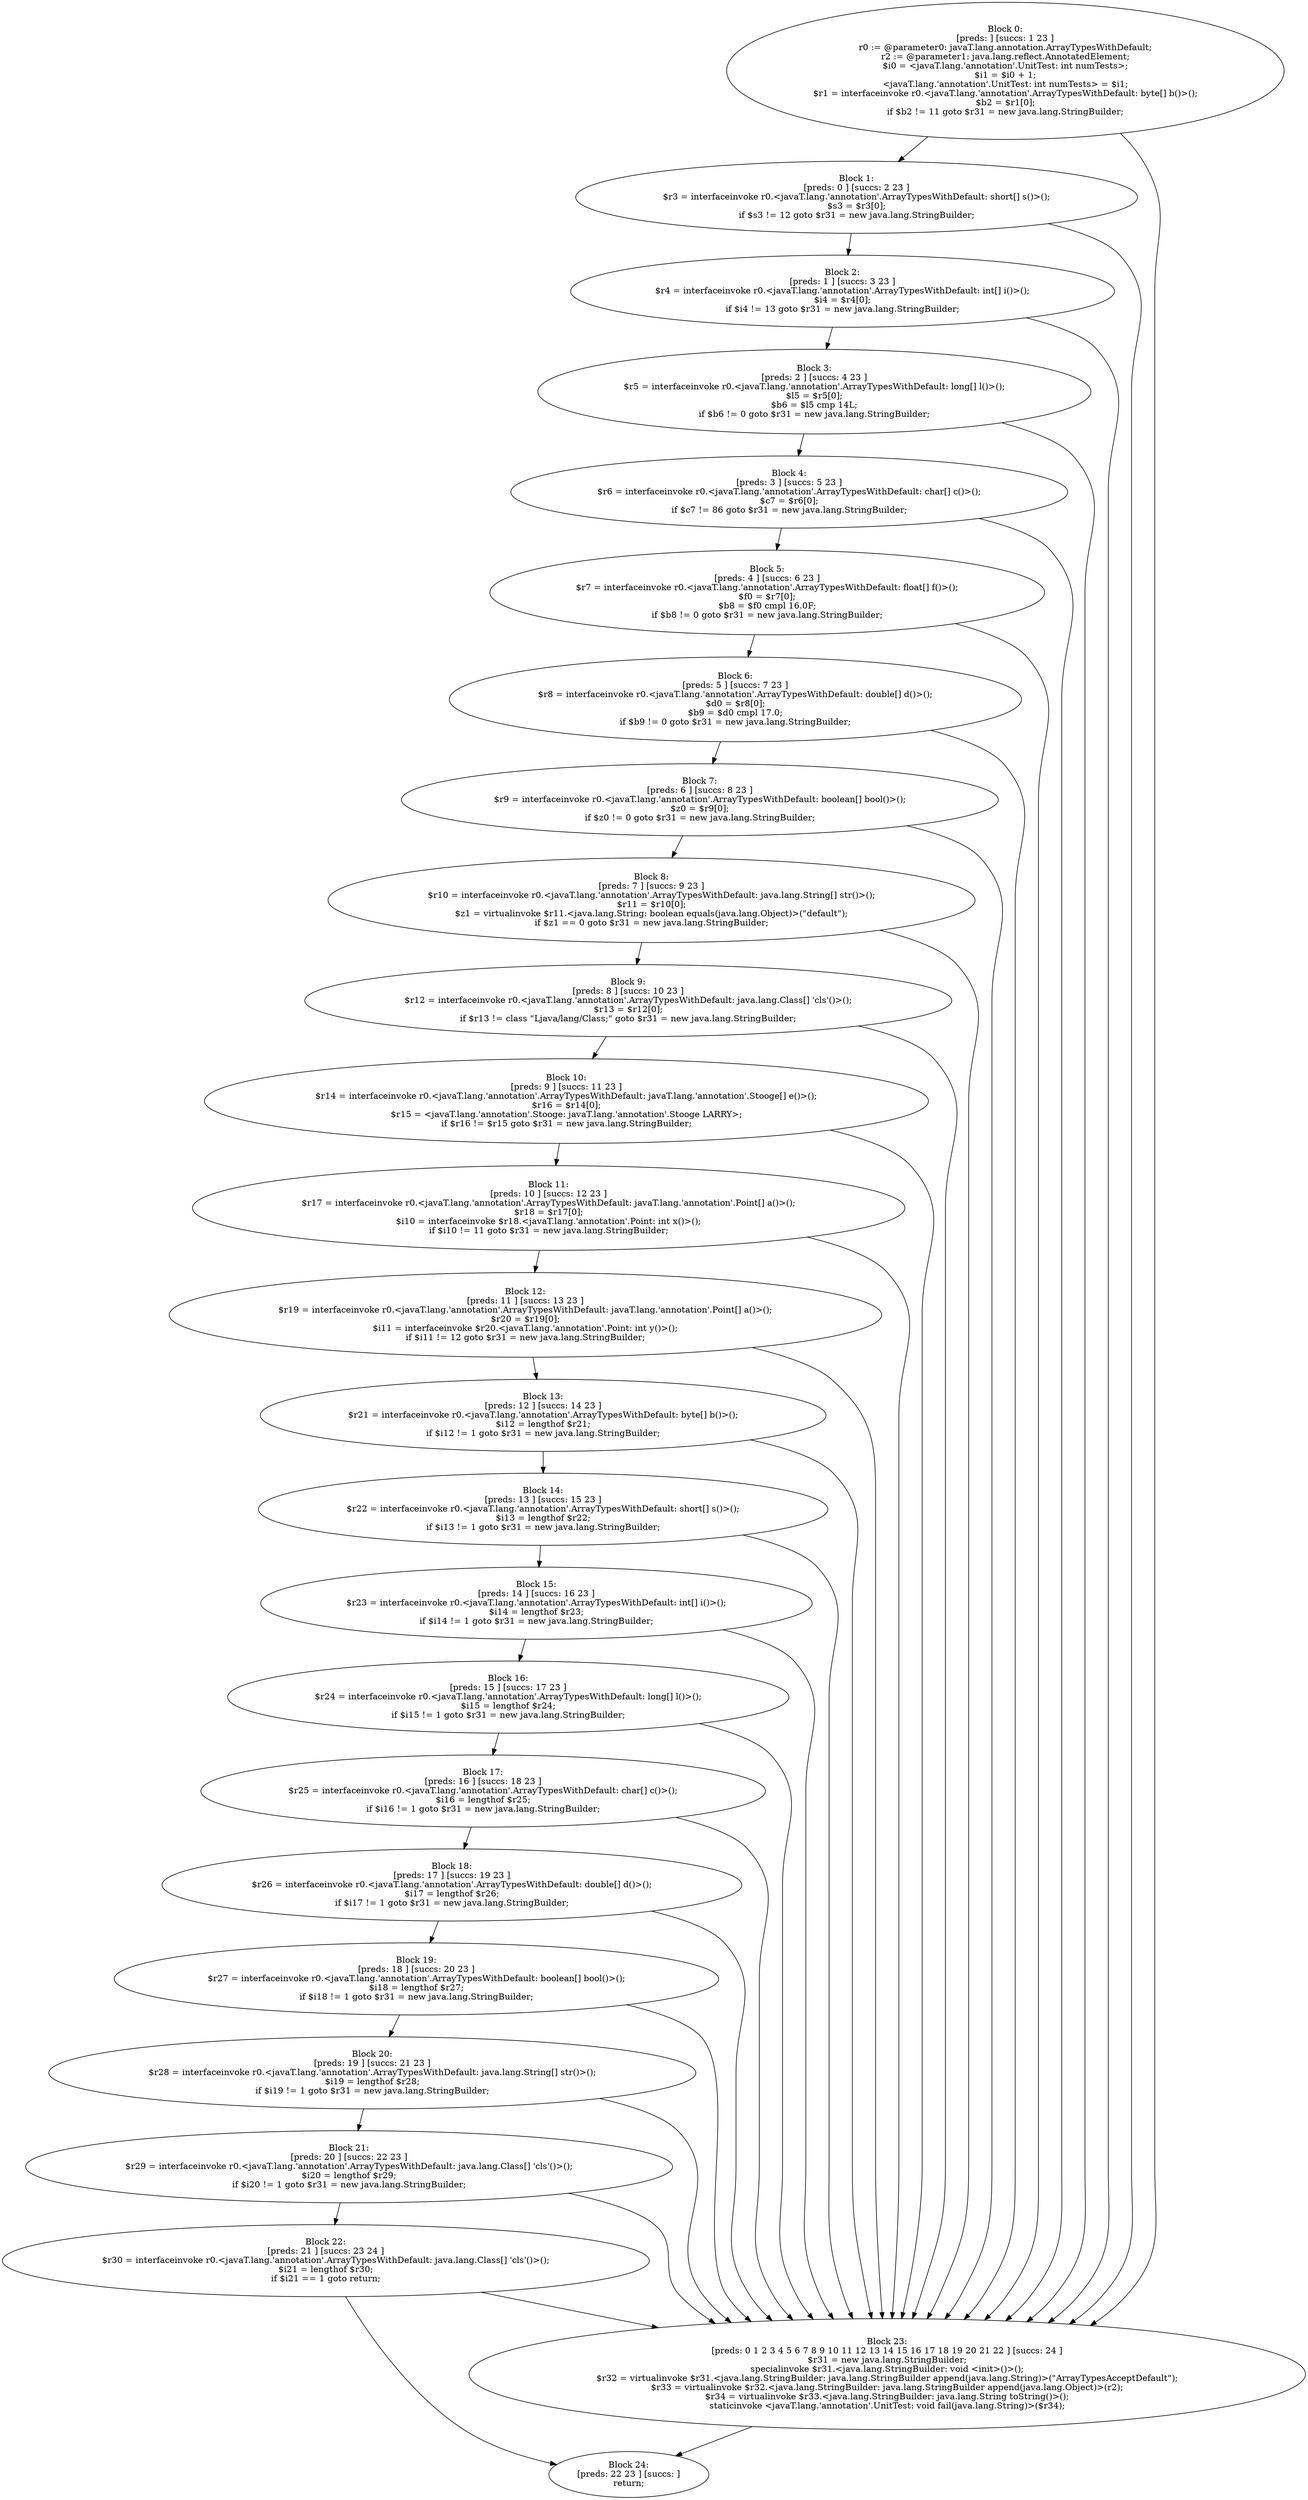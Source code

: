 digraph "unitGraph" {
    "Block 0:
[preds: ] [succs: 1 23 ]
r0 := @parameter0: javaT.lang.annotation.ArrayTypesWithDefault;
r2 := @parameter1: java.lang.reflect.AnnotatedElement;
$i0 = <javaT.lang.'annotation'.UnitTest: int numTests>;
$i1 = $i0 + 1;
<javaT.lang.'annotation'.UnitTest: int numTests> = $i1;
$r1 = interfaceinvoke r0.<javaT.lang.'annotation'.ArrayTypesWithDefault: byte[] b()>();
$b2 = $r1[0];
if $b2 != 11 goto $r31 = new java.lang.StringBuilder;
"
    "Block 1:
[preds: 0 ] [succs: 2 23 ]
$r3 = interfaceinvoke r0.<javaT.lang.'annotation'.ArrayTypesWithDefault: short[] s()>();
$s3 = $r3[0];
if $s3 != 12 goto $r31 = new java.lang.StringBuilder;
"
    "Block 2:
[preds: 1 ] [succs: 3 23 ]
$r4 = interfaceinvoke r0.<javaT.lang.'annotation'.ArrayTypesWithDefault: int[] i()>();
$i4 = $r4[0];
if $i4 != 13 goto $r31 = new java.lang.StringBuilder;
"
    "Block 3:
[preds: 2 ] [succs: 4 23 ]
$r5 = interfaceinvoke r0.<javaT.lang.'annotation'.ArrayTypesWithDefault: long[] l()>();
$l5 = $r5[0];
$b6 = $l5 cmp 14L;
if $b6 != 0 goto $r31 = new java.lang.StringBuilder;
"
    "Block 4:
[preds: 3 ] [succs: 5 23 ]
$r6 = interfaceinvoke r0.<javaT.lang.'annotation'.ArrayTypesWithDefault: char[] c()>();
$c7 = $r6[0];
if $c7 != 86 goto $r31 = new java.lang.StringBuilder;
"
    "Block 5:
[preds: 4 ] [succs: 6 23 ]
$r7 = interfaceinvoke r0.<javaT.lang.'annotation'.ArrayTypesWithDefault: float[] f()>();
$f0 = $r7[0];
$b8 = $f0 cmpl 16.0F;
if $b8 != 0 goto $r31 = new java.lang.StringBuilder;
"
    "Block 6:
[preds: 5 ] [succs: 7 23 ]
$r8 = interfaceinvoke r0.<javaT.lang.'annotation'.ArrayTypesWithDefault: double[] d()>();
$d0 = $r8[0];
$b9 = $d0 cmpl 17.0;
if $b9 != 0 goto $r31 = new java.lang.StringBuilder;
"
    "Block 7:
[preds: 6 ] [succs: 8 23 ]
$r9 = interfaceinvoke r0.<javaT.lang.'annotation'.ArrayTypesWithDefault: boolean[] bool()>();
$z0 = $r9[0];
if $z0 != 0 goto $r31 = new java.lang.StringBuilder;
"
    "Block 8:
[preds: 7 ] [succs: 9 23 ]
$r10 = interfaceinvoke r0.<javaT.lang.'annotation'.ArrayTypesWithDefault: java.lang.String[] str()>();
$r11 = $r10[0];
$z1 = virtualinvoke $r11.<java.lang.String: boolean equals(java.lang.Object)>(\"default\");
if $z1 == 0 goto $r31 = new java.lang.StringBuilder;
"
    "Block 9:
[preds: 8 ] [succs: 10 23 ]
$r12 = interfaceinvoke r0.<javaT.lang.'annotation'.ArrayTypesWithDefault: java.lang.Class[] 'cls'()>();
$r13 = $r12[0];
if $r13 != class \"Ljava/lang/Class;\" goto $r31 = new java.lang.StringBuilder;
"
    "Block 10:
[preds: 9 ] [succs: 11 23 ]
$r14 = interfaceinvoke r0.<javaT.lang.'annotation'.ArrayTypesWithDefault: javaT.lang.'annotation'.Stooge[] e()>();
$r16 = $r14[0];
$r15 = <javaT.lang.'annotation'.Stooge: javaT.lang.'annotation'.Stooge LARRY>;
if $r16 != $r15 goto $r31 = new java.lang.StringBuilder;
"
    "Block 11:
[preds: 10 ] [succs: 12 23 ]
$r17 = interfaceinvoke r0.<javaT.lang.'annotation'.ArrayTypesWithDefault: javaT.lang.'annotation'.Point[] a()>();
$r18 = $r17[0];
$i10 = interfaceinvoke $r18.<javaT.lang.'annotation'.Point: int x()>();
if $i10 != 11 goto $r31 = new java.lang.StringBuilder;
"
    "Block 12:
[preds: 11 ] [succs: 13 23 ]
$r19 = interfaceinvoke r0.<javaT.lang.'annotation'.ArrayTypesWithDefault: javaT.lang.'annotation'.Point[] a()>();
$r20 = $r19[0];
$i11 = interfaceinvoke $r20.<javaT.lang.'annotation'.Point: int y()>();
if $i11 != 12 goto $r31 = new java.lang.StringBuilder;
"
    "Block 13:
[preds: 12 ] [succs: 14 23 ]
$r21 = interfaceinvoke r0.<javaT.lang.'annotation'.ArrayTypesWithDefault: byte[] b()>();
$i12 = lengthof $r21;
if $i12 != 1 goto $r31 = new java.lang.StringBuilder;
"
    "Block 14:
[preds: 13 ] [succs: 15 23 ]
$r22 = interfaceinvoke r0.<javaT.lang.'annotation'.ArrayTypesWithDefault: short[] s()>();
$i13 = lengthof $r22;
if $i13 != 1 goto $r31 = new java.lang.StringBuilder;
"
    "Block 15:
[preds: 14 ] [succs: 16 23 ]
$r23 = interfaceinvoke r0.<javaT.lang.'annotation'.ArrayTypesWithDefault: int[] i()>();
$i14 = lengthof $r23;
if $i14 != 1 goto $r31 = new java.lang.StringBuilder;
"
    "Block 16:
[preds: 15 ] [succs: 17 23 ]
$r24 = interfaceinvoke r0.<javaT.lang.'annotation'.ArrayTypesWithDefault: long[] l()>();
$i15 = lengthof $r24;
if $i15 != 1 goto $r31 = new java.lang.StringBuilder;
"
    "Block 17:
[preds: 16 ] [succs: 18 23 ]
$r25 = interfaceinvoke r0.<javaT.lang.'annotation'.ArrayTypesWithDefault: char[] c()>();
$i16 = lengthof $r25;
if $i16 != 1 goto $r31 = new java.lang.StringBuilder;
"
    "Block 18:
[preds: 17 ] [succs: 19 23 ]
$r26 = interfaceinvoke r0.<javaT.lang.'annotation'.ArrayTypesWithDefault: double[] d()>();
$i17 = lengthof $r26;
if $i17 != 1 goto $r31 = new java.lang.StringBuilder;
"
    "Block 19:
[preds: 18 ] [succs: 20 23 ]
$r27 = interfaceinvoke r0.<javaT.lang.'annotation'.ArrayTypesWithDefault: boolean[] bool()>();
$i18 = lengthof $r27;
if $i18 != 1 goto $r31 = new java.lang.StringBuilder;
"
    "Block 20:
[preds: 19 ] [succs: 21 23 ]
$r28 = interfaceinvoke r0.<javaT.lang.'annotation'.ArrayTypesWithDefault: java.lang.String[] str()>();
$i19 = lengthof $r28;
if $i19 != 1 goto $r31 = new java.lang.StringBuilder;
"
    "Block 21:
[preds: 20 ] [succs: 22 23 ]
$r29 = interfaceinvoke r0.<javaT.lang.'annotation'.ArrayTypesWithDefault: java.lang.Class[] 'cls'()>();
$i20 = lengthof $r29;
if $i20 != 1 goto $r31 = new java.lang.StringBuilder;
"
    "Block 22:
[preds: 21 ] [succs: 23 24 ]
$r30 = interfaceinvoke r0.<javaT.lang.'annotation'.ArrayTypesWithDefault: java.lang.Class[] 'cls'()>();
$i21 = lengthof $r30;
if $i21 == 1 goto return;
"
    "Block 23:
[preds: 0 1 2 3 4 5 6 7 8 9 10 11 12 13 14 15 16 17 18 19 20 21 22 ] [succs: 24 ]
$r31 = new java.lang.StringBuilder;
specialinvoke $r31.<java.lang.StringBuilder: void <init>()>();
$r32 = virtualinvoke $r31.<java.lang.StringBuilder: java.lang.StringBuilder append(java.lang.String)>(\"ArrayTypesAcceptDefault\");
$r33 = virtualinvoke $r32.<java.lang.StringBuilder: java.lang.StringBuilder append(java.lang.Object)>(r2);
$r34 = virtualinvoke $r33.<java.lang.StringBuilder: java.lang.String toString()>();
staticinvoke <javaT.lang.'annotation'.UnitTest: void fail(java.lang.String)>($r34);
"
    "Block 24:
[preds: 22 23 ] [succs: ]
return;
"
    "Block 0:
[preds: ] [succs: 1 23 ]
r0 := @parameter0: javaT.lang.annotation.ArrayTypesWithDefault;
r2 := @parameter1: java.lang.reflect.AnnotatedElement;
$i0 = <javaT.lang.'annotation'.UnitTest: int numTests>;
$i1 = $i0 + 1;
<javaT.lang.'annotation'.UnitTest: int numTests> = $i1;
$r1 = interfaceinvoke r0.<javaT.lang.'annotation'.ArrayTypesWithDefault: byte[] b()>();
$b2 = $r1[0];
if $b2 != 11 goto $r31 = new java.lang.StringBuilder;
"->"Block 1:
[preds: 0 ] [succs: 2 23 ]
$r3 = interfaceinvoke r0.<javaT.lang.'annotation'.ArrayTypesWithDefault: short[] s()>();
$s3 = $r3[0];
if $s3 != 12 goto $r31 = new java.lang.StringBuilder;
";
    "Block 0:
[preds: ] [succs: 1 23 ]
r0 := @parameter0: javaT.lang.annotation.ArrayTypesWithDefault;
r2 := @parameter1: java.lang.reflect.AnnotatedElement;
$i0 = <javaT.lang.'annotation'.UnitTest: int numTests>;
$i1 = $i0 + 1;
<javaT.lang.'annotation'.UnitTest: int numTests> = $i1;
$r1 = interfaceinvoke r0.<javaT.lang.'annotation'.ArrayTypesWithDefault: byte[] b()>();
$b2 = $r1[0];
if $b2 != 11 goto $r31 = new java.lang.StringBuilder;
"->"Block 23:
[preds: 0 1 2 3 4 5 6 7 8 9 10 11 12 13 14 15 16 17 18 19 20 21 22 ] [succs: 24 ]
$r31 = new java.lang.StringBuilder;
specialinvoke $r31.<java.lang.StringBuilder: void <init>()>();
$r32 = virtualinvoke $r31.<java.lang.StringBuilder: java.lang.StringBuilder append(java.lang.String)>(\"ArrayTypesAcceptDefault\");
$r33 = virtualinvoke $r32.<java.lang.StringBuilder: java.lang.StringBuilder append(java.lang.Object)>(r2);
$r34 = virtualinvoke $r33.<java.lang.StringBuilder: java.lang.String toString()>();
staticinvoke <javaT.lang.'annotation'.UnitTest: void fail(java.lang.String)>($r34);
";
    "Block 1:
[preds: 0 ] [succs: 2 23 ]
$r3 = interfaceinvoke r0.<javaT.lang.'annotation'.ArrayTypesWithDefault: short[] s()>();
$s3 = $r3[0];
if $s3 != 12 goto $r31 = new java.lang.StringBuilder;
"->"Block 2:
[preds: 1 ] [succs: 3 23 ]
$r4 = interfaceinvoke r0.<javaT.lang.'annotation'.ArrayTypesWithDefault: int[] i()>();
$i4 = $r4[0];
if $i4 != 13 goto $r31 = new java.lang.StringBuilder;
";
    "Block 1:
[preds: 0 ] [succs: 2 23 ]
$r3 = interfaceinvoke r0.<javaT.lang.'annotation'.ArrayTypesWithDefault: short[] s()>();
$s3 = $r3[0];
if $s3 != 12 goto $r31 = new java.lang.StringBuilder;
"->"Block 23:
[preds: 0 1 2 3 4 5 6 7 8 9 10 11 12 13 14 15 16 17 18 19 20 21 22 ] [succs: 24 ]
$r31 = new java.lang.StringBuilder;
specialinvoke $r31.<java.lang.StringBuilder: void <init>()>();
$r32 = virtualinvoke $r31.<java.lang.StringBuilder: java.lang.StringBuilder append(java.lang.String)>(\"ArrayTypesAcceptDefault\");
$r33 = virtualinvoke $r32.<java.lang.StringBuilder: java.lang.StringBuilder append(java.lang.Object)>(r2);
$r34 = virtualinvoke $r33.<java.lang.StringBuilder: java.lang.String toString()>();
staticinvoke <javaT.lang.'annotation'.UnitTest: void fail(java.lang.String)>($r34);
";
    "Block 2:
[preds: 1 ] [succs: 3 23 ]
$r4 = interfaceinvoke r0.<javaT.lang.'annotation'.ArrayTypesWithDefault: int[] i()>();
$i4 = $r4[0];
if $i4 != 13 goto $r31 = new java.lang.StringBuilder;
"->"Block 3:
[preds: 2 ] [succs: 4 23 ]
$r5 = interfaceinvoke r0.<javaT.lang.'annotation'.ArrayTypesWithDefault: long[] l()>();
$l5 = $r5[0];
$b6 = $l5 cmp 14L;
if $b6 != 0 goto $r31 = new java.lang.StringBuilder;
";
    "Block 2:
[preds: 1 ] [succs: 3 23 ]
$r4 = interfaceinvoke r0.<javaT.lang.'annotation'.ArrayTypesWithDefault: int[] i()>();
$i4 = $r4[0];
if $i4 != 13 goto $r31 = new java.lang.StringBuilder;
"->"Block 23:
[preds: 0 1 2 3 4 5 6 7 8 9 10 11 12 13 14 15 16 17 18 19 20 21 22 ] [succs: 24 ]
$r31 = new java.lang.StringBuilder;
specialinvoke $r31.<java.lang.StringBuilder: void <init>()>();
$r32 = virtualinvoke $r31.<java.lang.StringBuilder: java.lang.StringBuilder append(java.lang.String)>(\"ArrayTypesAcceptDefault\");
$r33 = virtualinvoke $r32.<java.lang.StringBuilder: java.lang.StringBuilder append(java.lang.Object)>(r2);
$r34 = virtualinvoke $r33.<java.lang.StringBuilder: java.lang.String toString()>();
staticinvoke <javaT.lang.'annotation'.UnitTest: void fail(java.lang.String)>($r34);
";
    "Block 3:
[preds: 2 ] [succs: 4 23 ]
$r5 = interfaceinvoke r0.<javaT.lang.'annotation'.ArrayTypesWithDefault: long[] l()>();
$l5 = $r5[0];
$b6 = $l5 cmp 14L;
if $b6 != 0 goto $r31 = new java.lang.StringBuilder;
"->"Block 4:
[preds: 3 ] [succs: 5 23 ]
$r6 = interfaceinvoke r0.<javaT.lang.'annotation'.ArrayTypesWithDefault: char[] c()>();
$c7 = $r6[0];
if $c7 != 86 goto $r31 = new java.lang.StringBuilder;
";
    "Block 3:
[preds: 2 ] [succs: 4 23 ]
$r5 = interfaceinvoke r0.<javaT.lang.'annotation'.ArrayTypesWithDefault: long[] l()>();
$l5 = $r5[0];
$b6 = $l5 cmp 14L;
if $b6 != 0 goto $r31 = new java.lang.StringBuilder;
"->"Block 23:
[preds: 0 1 2 3 4 5 6 7 8 9 10 11 12 13 14 15 16 17 18 19 20 21 22 ] [succs: 24 ]
$r31 = new java.lang.StringBuilder;
specialinvoke $r31.<java.lang.StringBuilder: void <init>()>();
$r32 = virtualinvoke $r31.<java.lang.StringBuilder: java.lang.StringBuilder append(java.lang.String)>(\"ArrayTypesAcceptDefault\");
$r33 = virtualinvoke $r32.<java.lang.StringBuilder: java.lang.StringBuilder append(java.lang.Object)>(r2);
$r34 = virtualinvoke $r33.<java.lang.StringBuilder: java.lang.String toString()>();
staticinvoke <javaT.lang.'annotation'.UnitTest: void fail(java.lang.String)>($r34);
";
    "Block 4:
[preds: 3 ] [succs: 5 23 ]
$r6 = interfaceinvoke r0.<javaT.lang.'annotation'.ArrayTypesWithDefault: char[] c()>();
$c7 = $r6[0];
if $c7 != 86 goto $r31 = new java.lang.StringBuilder;
"->"Block 5:
[preds: 4 ] [succs: 6 23 ]
$r7 = interfaceinvoke r0.<javaT.lang.'annotation'.ArrayTypesWithDefault: float[] f()>();
$f0 = $r7[0];
$b8 = $f0 cmpl 16.0F;
if $b8 != 0 goto $r31 = new java.lang.StringBuilder;
";
    "Block 4:
[preds: 3 ] [succs: 5 23 ]
$r6 = interfaceinvoke r0.<javaT.lang.'annotation'.ArrayTypesWithDefault: char[] c()>();
$c7 = $r6[0];
if $c7 != 86 goto $r31 = new java.lang.StringBuilder;
"->"Block 23:
[preds: 0 1 2 3 4 5 6 7 8 9 10 11 12 13 14 15 16 17 18 19 20 21 22 ] [succs: 24 ]
$r31 = new java.lang.StringBuilder;
specialinvoke $r31.<java.lang.StringBuilder: void <init>()>();
$r32 = virtualinvoke $r31.<java.lang.StringBuilder: java.lang.StringBuilder append(java.lang.String)>(\"ArrayTypesAcceptDefault\");
$r33 = virtualinvoke $r32.<java.lang.StringBuilder: java.lang.StringBuilder append(java.lang.Object)>(r2);
$r34 = virtualinvoke $r33.<java.lang.StringBuilder: java.lang.String toString()>();
staticinvoke <javaT.lang.'annotation'.UnitTest: void fail(java.lang.String)>($r34);
";
    "Block 5:
[preds: 4 ] [succs: 6 23 ]
$r7 = interfaceinvoke r0.<javaT.lang.'annotation'.ArrayTypesWithDefault: float[] f()>();
$f0 = $r7[0];
$b8 = $f0 cmpl 16.0F;
if $b8 != 0 goto $r31 = new java.lang.StringBuilder;
"->"Block 6:
[preds: 5 ] [succs: 7 23 ]
$r8 = interfaceinvoke r0.<javaT.lang.'annotation'.ArrayTypesWithDefault: double[] d()>();
$d0 = $r8[0];
$b9 = $d0 cmpl 17.0;
if $b9 != 0 goto $r31 = new java.lang.StringBuilder;
";
    "Block 5:
[preds: 4 ] [succs: 6 23 ]
$r7 = interfaceinvoke r0.<javaT.lang.'annotation'.ArrayTypesWithDefault: float[] f()>();
$f0 = $r7[0];
$b8 = $f0 cmpl 16.0F;
if $b8 != 0 goto $r31 = new java.lang.StringBuilder;
"->"Block 23:
[preds: 0 1 2 3 4 5 6 7 8 9 10 11 12 13 14 15 16 17 18 19 20 21 22 ] [succs: 24 ]
$r31 = new java.lang.StringBuilder;
specialinvoke $r31.<java.lang.StringBuilder: void <init>()>();
$r32 = virtualinvoke $r31.<java.lang.StringBuilder: java.lang.StringBuilder append(java.lang.String)>(\"ArrayTypesAcceptDefault\");
$r33 = virtualinvoke $r32.<java.lang.StringBuilder: java.lang.StringBuilder append(java.lang.Object)>(r2);
$r34 = virtualinvoke $r33.<java.lang.StringBuilder: java.lang.String toString()>();
staticinvoke <javaT.lang.'annotation'.UnitTest: void fail(java.lang.String)>($r34);
";
    "Block 6:
[preds: 5 ] [succs: 7 23 ]
$r8 = interfaceinvoke r0.<javaT.lang.'annotation'.ArrayTypesWithDefault: double[] d()>();
$d0 = $r8[0];
$b9 = $d0 cmpl 17.0;
if $b9 != 0 goto $r31 = new java.lang.StringBuilder;
"->"Block 7:
[preds: 6 ] [succs: 8 23 ]
$r9 = interfaceinvoke r0.<javaT.lang.'annotation'.ArrayTypesWithDefault: boolean[] bool()>();
$z0 = $r9[0];
if $z0 != 0 goto $r31 = new java.lang.StringBuilder;
";
    "Block 6:
[preds: 5 ] [succs: 7 23 ]
$r8 = interfaceinvoke r0.<javaT.lang.'annotation'.ArrayTypesWithDefault: double[] d()>();
$d0 = $r8[0];
$b9 = $d0 cmpl 17.0;
if $b9 != 0 goto $r31 = new java.lang.StringBuilder;
"->"Block 23:
[preds: 0 1 2 3 4 5 6 7 8 9 10 11 12 13 14 15 16 17 18 19 20 21 22 ] [succs: 24 ]
$r31 = new java.lang.StringBuilder;
specialinvoke $r31.<java.lang.StringBuilder: void <init>()>();
$r32 = virtualinvoke $r31.<java.lang.StringBuilder: java.lang.StringBuilder append(java.lang.String)>(\"ArrayTypesAcceptDefault\");
$r33 = virtualinvoke $r32.<java.lang.StringBuilder: java.lang.StringBuilder append(java.lang.Object)>(r2);
$r34 = virtualinvoke $r33.<java.lang.StringBuilder: java.lang.String toString()>();
staticinvoke <javaT.lang.'annotation'.UnitTest: void fail(java.lang.String)>($r34);
";
    "Block 7:
[preds: 6 ] [succs: 8 23 ]
$r9 = interfaceinvoke r0.<javaT.lang.'annotation'.ArrayTypesWithDefault: boolean[] bool()>();
$z0 = $r9[0];
if $z0 != 0 goto $r31 = new java.lang.StringBuilder;
"->"Block 8:
[preds: 7 ] [succs: 9 23 ]
$r10 = interfaceinvoke r0.<javaT.lang.'annotation'.ArrayTypesWithDefault: java.lang.String[] str()>();
$r11 = $r10[0];
$z1 = virtualinvoke $r11.<java.lang.String: boolean equals(java.lang.Object)>(\"default\");
if $z1 == 0 goto $r31 = new java.lang.StringBuilder;
";
    "Block 7:
[preds: 6 ] [succs: 8 23 ]
$r9 = interfaceinvoke r0.<javaT.lang.'annotation'.ArrayTypesWithDefault: boolean[] bool()>();
$z0 = $r9[0];
if $z0 != 0 goto $r31 = new java.lang.StringBuilder;
"->"Block 23:
[preds: 0 1 2 3 4 5 6 7 8 9 10 11 12 13 14 15 16 17 18 19 20 21 22 ] [succs: 24 ]
$r31 = new java.lang.StringBuilder;
specialinvoke $r31.<java.lang.StringBuilder: void <init>()>();
$r32 = virtualinvoke $r31.<java.lang.StringBuilder: java.lang.StringBuilder append(java.lang.String)>(\"ArrayTypesAcceptDefault\");
$r33 = virtualinvoke $r32.<java.lang.StringBuilder: java.lang.StringBuilder append(java.lang.Object)>(r2);
$r34 = virtualinvoke $r33.<java.lang.StringBuilder: java.lang.String toString()>();
staticinvoke <javaT.lang.'annotation'.UnitTest: void fail(java.lang.String)>($r34);
";
    "Block 8:
[preds: 7 ] [succs: 9 23 ]
$r10 = interfaceinvoke r0.<javaT.lang.'annotation'.ArrayTypesWithDefault: java.lang.String[] str()>();
$r11 = $r10[0];
$z1 = virtualinvoke $r11.<java.lang.String: boolean equals(java.lang.Object)>(\"default\");
if $z1 == 0 goto $r31 = new java.lang.StringBuilder;
"->"Block 9:
[preds: 8 ] [succs: 10 23 ]
$r12 = interfaceinvoke r0.<javaT.lang.'annotation'.ArrayTypesWithDefault: java.lang.Class[] 'cls'()>();
$r13 = $r12[0];
if $r13 != class \"Ljava/lang/Class;\" goto $r31 = new java.lang.StringBuilder;
";
    "Block 8:
[preds: 7 ] [succs: 9 23 ]
$r10 = interfaceinvoke r0.<javaT.lang.'annotation'.ArrayTypesWithDefault: java.lang.String[] str()>();
$r11 = $r10[0];
$z1 = virtualinvoke $r11.<java.lang.String: boolean equals(java.lang.Object)>(\"default\");
if $z1 == 0 goto $r31 = new java.lang.StringBuilder;
"->"Block 23:
[preds: 0 1 2 3 4 5 6 7 8 9 10 11 12 13 14 15 16 17 18 19 20 21 22 ] [succs: 24 ]
$r31 = new java.lang.StringBuilder;
specialinvoke $r31.<java.lang.StringBuilder: void <init>()>();
$r32 = virtualinvoke $r31.<java.lang.StringBuilder: java.lang.StringBuilder append(java.lang.String)>(\"ArrayTypesAcceptDefault\");
$r33 = virtualinvoke $r32.<java.lang.StringBuilder: java.lang.StringBuilder append(java.lang.Object)>(r2);
$r34 = virtualinvoke $r33.<java.lang.StringBuilder: java.lang.String toString()>();
staticinvoke <javaT.lang.'annotation'.UnitTest: void fail(java.lang.String)>($r34);
";
    "Block 9:
[preds: 8 ] [succs: 10 23 ]
$r12 = interfaceinvoke r0.<javaT.lang.'annotation'.ArrayTypesWithDefault: java.lang.Class[] 'cls'()>();
$r13 = $r12[0];
if $r13 != class \"Ljava/lang/Class;\" goto $r31 = new java.lang.StringBuilder;
"->"Block 10:
[preds: 9 ] [succs: 11 23 ]
$r14 = interfaceinvoke r0.<javaT.lang.'annotation'.ArrayTypesWithDefault: javaT.lang.'annotation'.Stooge[] e()>();
$r16 = $r14[0];
$r15 = <javaT.lang.'annotation'.Stooge: javaT.lang.'annotation'.Stooge LARRY>;
if $r16 != $r15 goto $r31 = new java.lang.StringBuilder;
";
    "Block 9:
[preds: 8 ] [succs: 10 23 ]
$r12 = interfaceinvoke r0.<javaT.lang.'annotation'.ArrayTypesWithDefault: java.lang.Class[] 'cls'()>();
$r13 = $r12[0];
if $r13 != class \"Ljava/lang/Class;\" goto $r31 = new java.lang.StringBuilder;
"->"Block 23:
[preds: 0 1 2 3 4 5 6 7 8 9 10 11 12 13 14 15 16 17 18 19 20 21 22 ] [succs: 24 ]
$r31 = new java.lang.StringBuilder;
specialinvoke $r31.<java.lang.StringBuilder: void <init>()>();
$r32 = virtualinvoke $r31.<java.lang.StringBuilder: java.lang.StringBuilder append(java.lang.String)>(\"ArrayTypesAcceptDefault\");
$r33 = virtualinvoke $r32.<java.lang.StringBuilder: java.lang.StringBuilder append(java.lang.Object)>(r2);
$r34 = virtualinvoke $r33.<java.lang.StringBuilder: java.lang.String toString()>();
staticinvoke <javaT.lang.'annotation'.UnitTest: void fail(java.lang.String)>($r34);
";
    "Block 10:
[preds: 9 ] [succs: 11 23 ]
$r14 = interfaceinvoke r0.<javaT.lang.'annotation'.ArrayTypesWithDefault: javaT.lang.'annotation'.Stooge[] e()>();
$r16 = $r14[0];
$r15 = <javaT.lang.'annotation'.Stooge: javaT.lang.'annotation'.Stooge LARRY>;
if $r16 != $r15 goto $r31 = new java.lang.StringBuilder;
"->"Block 11:
[preds: 10 ] [succs: 12 23 ]
$r17 = interfaceinvoke r0.<javaT.lang.'annotation'.ArrayTypesWithDefault: javaT.lang.'annotation'.Point[] a()>();
$r18 = $r17[0];
$i10 = interfaceinvoke $r18.<javaT.lang.'annotation'.Point: int x()>();
if $i10 != 11 goto $r31 = new java.lang.StringBuilder;
";
    "Block 10:
[preds: 9 ] [succs: 11 23 ]
$r14 = interfaceinvoke r0.<javaT.lang.'annotation'.ArrayTypesWithDefault: javaT.lang.'annotation'.Stooge[] e()>();
$r16 = $r14[0];
$r15 = <javaT.lang.'annotation'.Stooge: javaT.lang.'annotation'.Stooge LARRY>;
if $r16 != $r15 goto $r31 = new java.lang.StringBuilder;
"->"Block 23:
[preds: 0 1 2 3 4 5 6 7 8 9 10 11 12 13 14 15 16 17 18 19 20 21 22 ] [succs: 24 ]
$r31 = new java.lang.StringBuilder;
specialinvoke $r31.<java.lang.StringBuilder: void <init>()>();
$r32 = virtualinvoke $r31.<java.lang.StringBuilder: java.lang.StringBuilder append(java.lang.String)>(\"ArrayTypesAcceptDefault\");
$r33 = virtualinvoke $r32.<java.lang.StringBuilder: java.lang.StringBuilder append(java.lang.Object)>(r2);
$r34 = virtualinvoke $r33.<java.lang.StringBuilder: java.lang.String toString()>();
staticinvoke <javaT.lang.'annotation'.UnitTest: void fail(java.lang.String)>($r34);
";
    "Block 11:
[preds: 10 ] [succs: 12 23 ]
$r17 = interfaceinvoke r0.<javaT.lang.'annotation'.ArrayTypesWithDefault: javaT.lang.'annotation'.Point[] a()>();
$r18 = $r17[0];
$i10 = interfaceinvoke $r18.<javaT.lang.'annotation'.Point: int x()>();
if $i10 != 11 goto $r31 = new java.lang.StringBuilder;
"->"Block 12:
[preds: 11 ] [succs: 13 23 ]
$r19 = interfaceinvoke r0.<javaT.lang.'annotation'.ArrayTypesWithDefault: javaT.lang.'annotation'.Point[] a()>();
$r20 = $r19[0];
$i11 = interfaceinvoke $r20.<javaT.lang.'annotation'.Point: int y()>();
if $i11 != 12 goto $r31 = new java.lang.StringBuilder;
";
    "Block 11:
[preds: 10 ] [succs: 12 23 ]
$r17 = interfaceinvoke r0.<javaT.lang.'annotation'.ArrayTypesWithDefault: javaT.lang.'annotation'.Point[] a()>();
$r18 = $r17[0];
$i10 = interfaceinvoke $r18.<javaT.lang.'annotation'.Point: int x()>();
if $i10 != 11 goto $r31 = new java.lang.StringBuilder;
"->"Block 23:
[preds: 0 1 2 3 4 5 6 7 8 9 10 11 12 13 14 15 16 17 18 19 20 21 22 ] [succs: 24 ]
$r31 = new java.lang.StringBuilder;
specialinvoke $r31.<java.lang.StringBuilder: void <init>()>();
$r32 = virtualinvoke $r31.<java.lang.StringBuilder: java.lang.StringBuilder append(java.lang.String)>(\"ArrayTypesAcceptDefault\");
$r33 = virtualinvoke $r32.<java.lang.StringBuilder: java.lang.StringBuilder append(java.lang.Object)>(r2);
$r34 = virtualinvoke $r33.<java.lang.StringBuilder: java.lang.String toString()>();
staticinvoke <javaT.lang.'annotation'.UnitTest: void fail(java.lang.String)>($r34);
";
    "Block 12:
[preds: 11 ] [succs: 13 23 ]
$r19 = interfaceinvoke r0.<javaT.lang.'annotation'.ArrayTypesWithDefault: javaT.lang.'annotation'.Point[] a()>();
$r20 = $r19[0];
$i11 = interfaceinvoke $r20.<javaT.lang.'annotation'.Point: int y()>();
if $i11 != 12 goto $r31 = new java.lang.StringBuilder;
"->"Block 13:
[preds: 12 ] [succs: 14 23 ]
$r21 = interfaceinvoke r0.<javaT.lang.'annotation'.ArrayTypesWithDefault: byte[] b()>();
$i12 = lengthof $r21;
if $i12 != 1 goto $r31 = new java.lang.StringBuilder;
";
    "Block 12:
[preds: 11 ] [succs: 13 23 ]
$r19 = interfaceinvoke r0.<javaT.lang.'annotation'.ArrayTypesWithDefault: javaT.lang.'annotation'.Point[] a()>();
$r20 = $r19[0];
$i11 = interfaceinvoke $r20.<javaT.lang.'annotation'.Point: int y()>();
if $i11 != 12 goto $r31 = new java.lang.StringBuilder;
"->"Block 23:
[preds: 0 1 2 3 4 5 6 7 8 9 10 11 12 13 14 15 16 17 18 19 20 21 22 ] [succs: 24 ]
$r31 = new java.lang.StringBuilder;
specialinvoke $r31.<java.lang.StringBuilder: void <init>()>();
$r32 = virtualinvoke $r31.<java.lang.StringBuilder: java.lang.StringBuilder append(java.lang.String)>(\"ArrayTypesAcceptDefault\");
$r33 = virtualinvoke $r32.<java.lang.StringBuilder: java.lang.StringBuilder append(java.lang.Object)>(r2);
$r34 = virtualinvoke $r33.<java.lang.StringBuilder: java.lang.String toString()>();
staticinvoke <javaT.lang.'annotation'.UnitTest: void fail(java.lang.String)>($r34);
";
    "Block 13:
[preds: 12 ] [succs: 14 23 ]
$r21 = interfaceinvoke r0.<javaT.lang.'annotation'.ArrayTypesWithDefault: byte[] b()>();
$i12 = lengthof $r21;
if $i12 != 1 goto $r31 = new java.lang.StringBuilder;
"->"Block 14:
[preds: 13 ] [succs: 15 23 ]
$r22 = interfaceinvoke r0.<javaT.lang.'annotation'.ArrayTypesWithDefault: short[] s()>();
$i13 = lengthof $r22;
if $i13 != 1 goto $r31 = new java.lang.StringBuilder;
";
    "Block 13:
[preds: 12 ] [succs: 14 23 ]
$r21 = interfaceinvoke r0.<javaT.lang.'annotation'.ArrayTypesWithDefault: byte[] b()>();
$i12 = lengthof $r21;
if $i12 != 1 goto $r31 = new java.lang.StringBuilder;
"->"Block 23:
[preds: 0 1 2 3 4 5 6 7 8 9 10 11 12 13 14 15 16 17 18 19 20 21 22 ] [succs: 24 ]
$r31 = new java.lang.StringBuilder;
specialinvoke $r31.<java.lang.StringBuilder: void <init>()>();
$r32 = virtualinvoke $r31.<java.lang.StringBuilder: java.lang.StringBuilder append(java.lang.String)>(\"ArrayTypesAcceptDefault\");
$r33 = virtualinvoke $r32.<java.lang.StringBuilder: java.lang.StringBuilder append(java.lang.Object)>(r2);
$r34 = virtualinvoke $r33.<java.lang.StringBuilder: java.lang.String toString()>();
staticinvoke <javaT.lang.'annotation'.UnitTest: void fail(java.lang.String)>($r34);
";
    "Block 14:
[preds: 13 ] [succs: 15 23 ]
$r22 = interfaceinvoke r0.<javaT.lang.'annotation'.ArrayTypesWithDefault: short[] s()>();
$i13 = lengthof $r22;
if $i13 != 1 goto $r31 = new java.lang.StringBuilder;
"->"Block 15:
[preds: 14 ] [succs: 16 23 ]
$r23 = interfaceinvoke r0.<javaT.lang.'annotation'.ArrayTypesWithDefault: int[] i()>();
$i14 = lengthof $r23;
if $i14 != 1 goto $r31 = new java.lang.StringBuilder;
";
    "Block 14:
[preds: 13 ] [succs: 15 23 ]
$r22 = interfaceinvoke r0.<javaT.lang.'annotation'.ArrayTypesWithDefault: short[] s()>();
$i13 = lengthof $r22;
if $i13 != 1 goto $r31 = new java.lang.StringBuilder;
"->"Block 23:
[preds: 0 1 2 3 4 5 6 7 8 9 10 11 12 13 14 15 16 17 18 19 20 21 22 ] [succs: 24 ]
$r31 = new java.lang.StringBuilder;
specialinvoke $r31.<java.lang.StringBuilder: void <init>()>();
$r32 = virtualinvoke $r31.<java.lang.StringBuilder: java.lang.StringBuilder append(java.lang.String)>(\"ArrayTypesAcceptDefault\");
$r33 = virtualinvoke $r32.<java.lang.StringBuilder: java.lang.StringBuilder append(java.lang.Object)>(r2);
$r34 = virtualinvoke $r33.<java.lang.StringBuilder: java.lang.String toString()>();
staticinvoke <javaT.lang.'annotation'.UnitTest: void fail(java.lang.String)>($r34);
";
    "Block 15:
[preds: 14 ] [succs: 16 23 ]
$r23 = interfaceinvoke r0.<javaT.lang.'annotation'.ArrayTypesWithDefault: int[] i()>();
$i14 = lengthof $r23;
if $i14 != 1 goto $r31 = new java.lang.StringBuilder;
"->"Block 16:
[preds: 15 ] [succs: 17 23 ]
$r24 = interfaceinvoke r0.<javaT.lang.'annotation'.ArrayTypesWithDefault: long[] l()>();
$i15 = lengthof $r24;
if $i15 != 1 goto $r31 = new java.lang.StringBuilder;
";
    "Block 15:
[preds: 14 ] [succs: 16 23 ]
$r23 = interfaceinvoke r0.<javaT.lang.'annotation'.ArrayTypesWithDefault: int[] i()>();
$i14 = lengthof $r23;
if $i14 != 1 goto $r31 = new java.lang.StringBuilder;
"->"Block 23:
[preds: 0 1 2 3 4 5 6 7 8 9 10 11 12 13 14 15 16 17 18 19 20 21 22 ] [succs: 24 ]
$r31 = new java.lang.StringBuilder;
specialinvoke $r31.<java.lang.StringBuilder: void <init>()>();
$r32 = virtualinvoke $r31.<java.lang.StringBuilder: java.lang.StringBuilder append(java.lang.String)>(\"ArrayTypesAcceptDefault\");
$r33 = virtualinvoke $r32.<java.lang.StringBuilder: java.lang.StringBuilder append(java.lang.Object)>(r2);
$r34 = virtualinvoke $r33.<java.lang.StringBuilder: java.lang.String toString()>();
staticinvoke <javaT.lang.'annotation'.UnitTest: void fail(java.lang.String)>($r34);
";
    "Block 16:
[preds: 15 ] [succs: 17 23 ]
$r24 = interfaceinvoke r0.<javaT.lang.'annotation'.ArrayTypesWithDefault: long[] l()>();
$i15 = lengthof $r24;
if $i15 != 1 goto $r31 = new java.lang.StringBuilder;
"->"Block 17:
[preds: 16 ] [succs: 18 23 ]
$r25 = interfaceinvoke r0.<javaT.lang.'annotation'.ArrayTypesWithDefault: char[] c()>();
$i16 = lengthof $r25;
if $i16 != 1 goto $r31 = new java.lang.StringBuilder;
";
    "Block 16:
[preds: 15 ] [succs: 17 23 ]
$r24 = interfaceinvoke r0.<javaT.lang.'annotation'.ArrayTypesWithDefault: long[] l()>();
$i15 = lengthof $r24;
if $i15 != 1 goto $r31 = new java.lang.StringBuilder;
"->"Block 23:
[preds: 0 1 2 3 4 5 6 7 8 9 10 11 12 13 14 15 16 17 18 19 20 21 22 ] [succs: 24 ]
$r31 = new java.lang.StringBuilder;
specialinvoke $r31.<java.lang.StringBuilder: void <init>()>();
$r32 = virtualinvoke $r31.<java.lang.StringBuilder: java.lang.StringBuilder append(java.lang.String)>(\"ArrayTypesAcceptDefault\");
$r33 = virtualinvoke $r32.<java.lang.StringBuilder: java.lang.StringBuilder append(java.lang.Object)>(r2);
$r34 = virtualinvoke $r33.<java.lang.StringBuilder: java.lang.String toString()>();
staticinvoke <javaT.lang.'annotation'.UnitTest: void fail(java.lang.String)>($r34);
";
    "Block 17:
[preds: 16 ] [succs: 18 23 ]
$r25 = interfaceinvoke r0.<javaT.lang.'annotation'.ArrayTypesWithDefault: char[] c()>();
$i16 = lengthof $r25;
if $i16 != 1 goto $r31 = new java.lang.StringBuilder;
"->"Block 18:
[preds: 17 ] [succs: 19 23 ]
$r26 = interfaceinvoke r0.<javaT.lang.'annotation'.ArrayTypesWithDefault: double[] d()>();
$i17 = lengthof $r26;
if $i17 != 1 goto $r31 = new java.lang.StringBuilder;
";
    "Block 17:
[preds: 16 ] [succs: 18 23 ]
$r25 = interfaceinvoke r0.<javaT.lang.'annotation'.ArrayTypesWithDefault: char[] c()>();
$i16 = lengthof $r25;
if $i16 != 1 goto $r31 = new java.lang.StringBuilder;
"->"Block 23:
[preds: 0 1 2 3 4 5 6 7 8 9 10 11 12 13 14 15 16 17 18 19 20 21 22 ] [succs: 24 ]
$r31 = new java.lang.StringBuilder;
specialinvoke $r31.<java.lang.StringBuilder: void <init>()>();
$r32 = virtualinvoke $r31.<java.lang.StringBuilder: java.lang.StringBuilder append(java.lang.String)>(\"ArrayTypesAcceptDefault\");
$r33 = virtualinvoke $r32.<java.lang.StringBuilder: java.lang.StringBuilder append(java.lang.Object)>(r2);
$r34 = virtualinvoke $r33.<java.lang.StringBuilder: java.lang.String toString()>();
staticinvoke <javaT.lang.'annotation'.UnitTest: void fail(java.lang.String)>($r34);
";
    "Block 18:
[preds: 17 ] [succs: 19 23 ]
$r26 = interfaceinvoke r0.<javaT.lang.'annotation'.ArrayTypesWithDefault: double[] d()>();
$i17 = lengthof $r26;
if $i17 != 1 goto $r31 = new java.lang.StringBuilder;
"->"Block 19:
[preds: 18 ] [succs: 20 23 ]
$r27 = interfaceinvoke r0.<javaT.lang.'annotation'.ArrayTypesWithDefault: boolean[] bool()>();
$i18 = lengthof $r27;
if $i18 != 1 goto $r31 = new java.lang.StringBuilder;
";
    "Block 18:
[preds: 17 ] [succs: 19 23 ]
$r26 = interfaceinvoke r0.<javaT.lang.'annotation'.ArrayTypesWithDefault: double[] d()>();
$i17 = lengthof $r26;
if $i17 != 1 goto $r31 = new java.lang.StringBuilder;
"->"Block 23:
[preds: 0 1 2 3 4 5 6 7 8 9 10 11 12 13 14 15 16 17 18 19 20 21 22 ] [succs: 24 ]
$r31 = new java.lang.StringBuilder;
specialinvoke $r31.<java.lang.StringBuilder: void <init>()>();
$r32 = virtualinvoke $r31.<java.lang.StringBuilder: java.lang.StringBuilder append(java.lang.String)>(\"ArrayTypesAcceptDefault\");
$r33 = virtualinvoke $r32.<java.lang.StringBuilder: java.lang.StringBuilder append(java.lang.Object)>(r2);
$r34 = virtualinvoke $r33.<java.lang.StringBuilder: java.lang.String toString()>();
staticinvoke <javaT.lang.'annotation'.UnitTest: void fail(java.lang.String)>($r34);
";
    "Block 19:
[preds: 18 ] [succs: 20 23 ]
$r27 = interfaceinvoke r0.<javaT.lang.'annotation'.ArrayTypesWithDefault: boolean[] bool()>();
$i18 = lengthof $r27;
if $i18 != 1 goto $r31 = new java.lang.StringBuilder;
"->"Block 20:
[preds: 19 ] [succs: 21 23 ]
$r28 = interfaceinvoke r0.<javaT.lang.'annotation'.ArrayTypesWithDefault: java.lang.String[] str()>();
$i19 = lengthof $r28;
if $i19 != 1 goto $r31 = new java.lang.StringBuilder;
";
    "Block 19:
[preds: 18 ] [succs: 20 23 ]
$r27 = interfaceinvoke r0.<javaT.lang.'annotation'.ArrayTypesWithDefault: boolean[] bool()>();
$i18 = lengthof $r27;
if $i18 != 1 goto $r31 = new java.lang.StringBuilder;
"->"Block 23:
[preds: 0 1 2 3 4 5 6 7 8 9 10 11 12 13 14 15 16 17 18 19 20 21 22 ] [succs: 24 ]
$r31 = new java.lang.StringBuilder;
specialinvoke $r31.<java.lang.StringBuilder: void <init>()>();
$r32 = virtualinvoke $r31.<java.lang.StringBuilder: java.lang.StringBuilder append(java.lang.String)>(\"ArrayTypesAcceptDefault\");
$r33 = virtualinvoke $r32.<java.lang.StringBuilder: java.lang.StringBuilder append(java.lang.Object)>(r2);
$r34 = virtualinvoke $r33.<java.lang.StringBuilder: java.lang.String toString()>();
staticinvoke <javaT.lang.'annotation'.UnitTest: void fail(java.lang.String)>($r34);
";
    "Block 20:
[preds: 19 ] [succs: 21 23 ]
$r28 = interfaceinvoke r0.<javaT.lang.'annotation'.ArrayTypesWithDefault: java.lang.String[] str()>();
$i19 = lengthof $r28;
if $i19 != 1 goto $r31 = new java.lang.StringBuilder;
"->"Block 21:
[preds: 20 ] [succs: 22 23 ]
$r29 = interfaceinvoke r0.<javaT.lang.'annotation'.ArrayTypesWithDefault: java.lang.Class[] 'cls'()>();
$i20 = lengthof $r29;
if $i20 != 1 goto $r31 = new java.lang.StringBuilder;
";
    "Block 20:
[preds: 19 ] [succs: 21 23 ]
$r28 = interfaceinvoke r0.<javaT.lang.'annotation'.ArrayTypesWithDefault: java.lang.String[] str()>();
$i19 = lengthof $r28;
if $i19 != 1 goto $r31 = new java.lang.StringBuilder;
"->"Block 23:
[preds: 0 1 2 3 4 5 6 7 8 9 10 11 12 13 14 15 16 17 18 19 20 21 22 ] [succs: 24 ]
$r31 = new java.lang.StringBuilder;
specialinvoke $r31.<java.lang.StringBuilder: void <init>()>();
$r32 = virtualinvoke $r31.<java.lang.StringBuilder: java.lang.StringBuilder append(java.lang.String)>(\"ArrayTypesAcceptDefault\");
$r33 = virtualinvoke $r32.<java.lang.StringBuilder: java.lang.StringBuilder append(java.lang.Object)>(r2);
$r34 = virtualinvoke $r33.<java.lang.StringBuilder: java.lang.String toString()>();
staticinvoke <javaT.lang.'annotation'.UnitTest: void fail(java.lang.String)>($r34);
";
    "Block 21:
[preds: 20 ] [succs: 22 23 ]
$r29 = interfaceinvoke r0.<javaT.lang.'annotation'.ArrayTypesWithDefault: java.lang.Class[] 'cls'()>();
$i20 = lengthof $r29;
if $i20 != 1 goto $r31 = new java.lang.StringBuilder;
"->"Block 22:
[preds: 21 ] [succs: 23 24 ]
$r30 = interfaceinvoke r0.<javaT.lang.'annotation'.ArrayTypesWithDefault: java.lang.Class[] 'cls'()>();
$i21 = lengthof $r30;
if $i21 == 1 goto return;
";
    "Block 21:
[preds: 20 ] [succs: 22 23 ]
$r29 = interfaceinvoke r0.<javaT.lang.'annotation'.ArrayTypesWithDefault: java.lang.Class[] 'cls'()>();
$i20 = lengthof $r29;
if $i20 != 1 goto $r31 = new java.lang.StringBuilder;
"->"Block 23:
[preds: 0 1 2 3 4 5 6 7 8 9 10 11 12 13 14 15 16 17 18 19 20 21 22 ] [succs: 24 ]
$r31 = new java.lang.StringBuilder;
specialinvoke $r31.<java.lang.StringBuilder: void <init>()>();
$r32 = virtualinvoke $r31.<java.lang.StringBuilder: java.lang.StringBuilder append(java.lang.String)>(\"ArrayTypesAcceptDefault\");
$r33 = virtualinvoke $r32.<java.lang.StringBuilder: java.lang.StringBuilder append(java.lang.Object)>(r2);
$r34 = virtualinvoke $r33.<java.lang.StringBuilder: java.lang.String toString()>();
staticinvoke <javaT.lang.'annotation'.UnitTest: void fail(java.lang.String)>($r34);
";
    "Block 22:
[preds: 21 ] [succs: 23 24 ]
$r30 = interfaceinvoke r0.<javaT.lang.'annotation'.ArrayTypesWithDefault: java.lang.Class[] 'cls'()>();
$i21 = lengthof $r30;
if $i21 == 1 goto return;
"->"Block 23:
[preds: 0 1 2 3 4 5 6 7 8 9 10 11 12 13 14 15 16 17 18 19 20 21 22 ] [succs: 24 ]
$r31 = new java.lang.StringBuilder;
specialinvoke $r31.<java.lang.StringBuilder: void <init>()>();
$r32 = virtualinvoke $r31.<java.lang.StringBuilder: java.lang.StringBuilder append(java.lang.String)>(\"ArrayTypesAcceptDefault\");
$r33 = virtualinvoke $r32.<java.lang.StringBuilder: java.lang.StringBuilder append(java.lang.Object)>(r2);
$r34 = virtualinvoke $r33.<java.lang.StringBuilder: java.lang.String toString()>();
staticinvoke <javaT.lang.'annotation'.UnitTest: void fail(java.lang.String)>($r34);
";
    "Block 22:
[preds: 21 ] [succs: 23 24 ]
$r30 = interfaceinvoke r0.<javaT.lang.'annotation'.ArrayTypesWithDefault: java.lang.Class[] 'cls'()>();
$i21 = lengthof $r30;
if $i21 == 1 goto return;
"->"Block 24:
[preds: 22 23 ] [succs: ]
return;
";
    "Block 23:
[preds: 0 1 2 3 4 5 6 7 8 9 10 11 12 13 14 15 16 17 18 19 20 21 22 ] [succs: 24 ]
$r31 = new java.lang.StringBuilder;
specialinvoke $r31.<java.lang.StringBuilder: void <init>()>();
$r32 = virtualinvoke $r31.<java.lang.StringBuilder: java.lang.StringBuilder append(java.lang.String)>(\"ArrayTypesAcceptDefault\");
$r33 = virtualinvoke $r32.<java.lang.StringBuilder: java.lang.StringBuilder append(java.lang.Object)>(r2);
$r34 = virtualinvoke $r33.<java.lang.StringBuilder: java.lang.String toString()>();
staticinvoke <javaT.lang.'annotation'.UnitTest: void fail(java.lang.String)>($r34);
"->"Block 24:
[preds: 22 23 ] [succs: ]
return;
";
}
